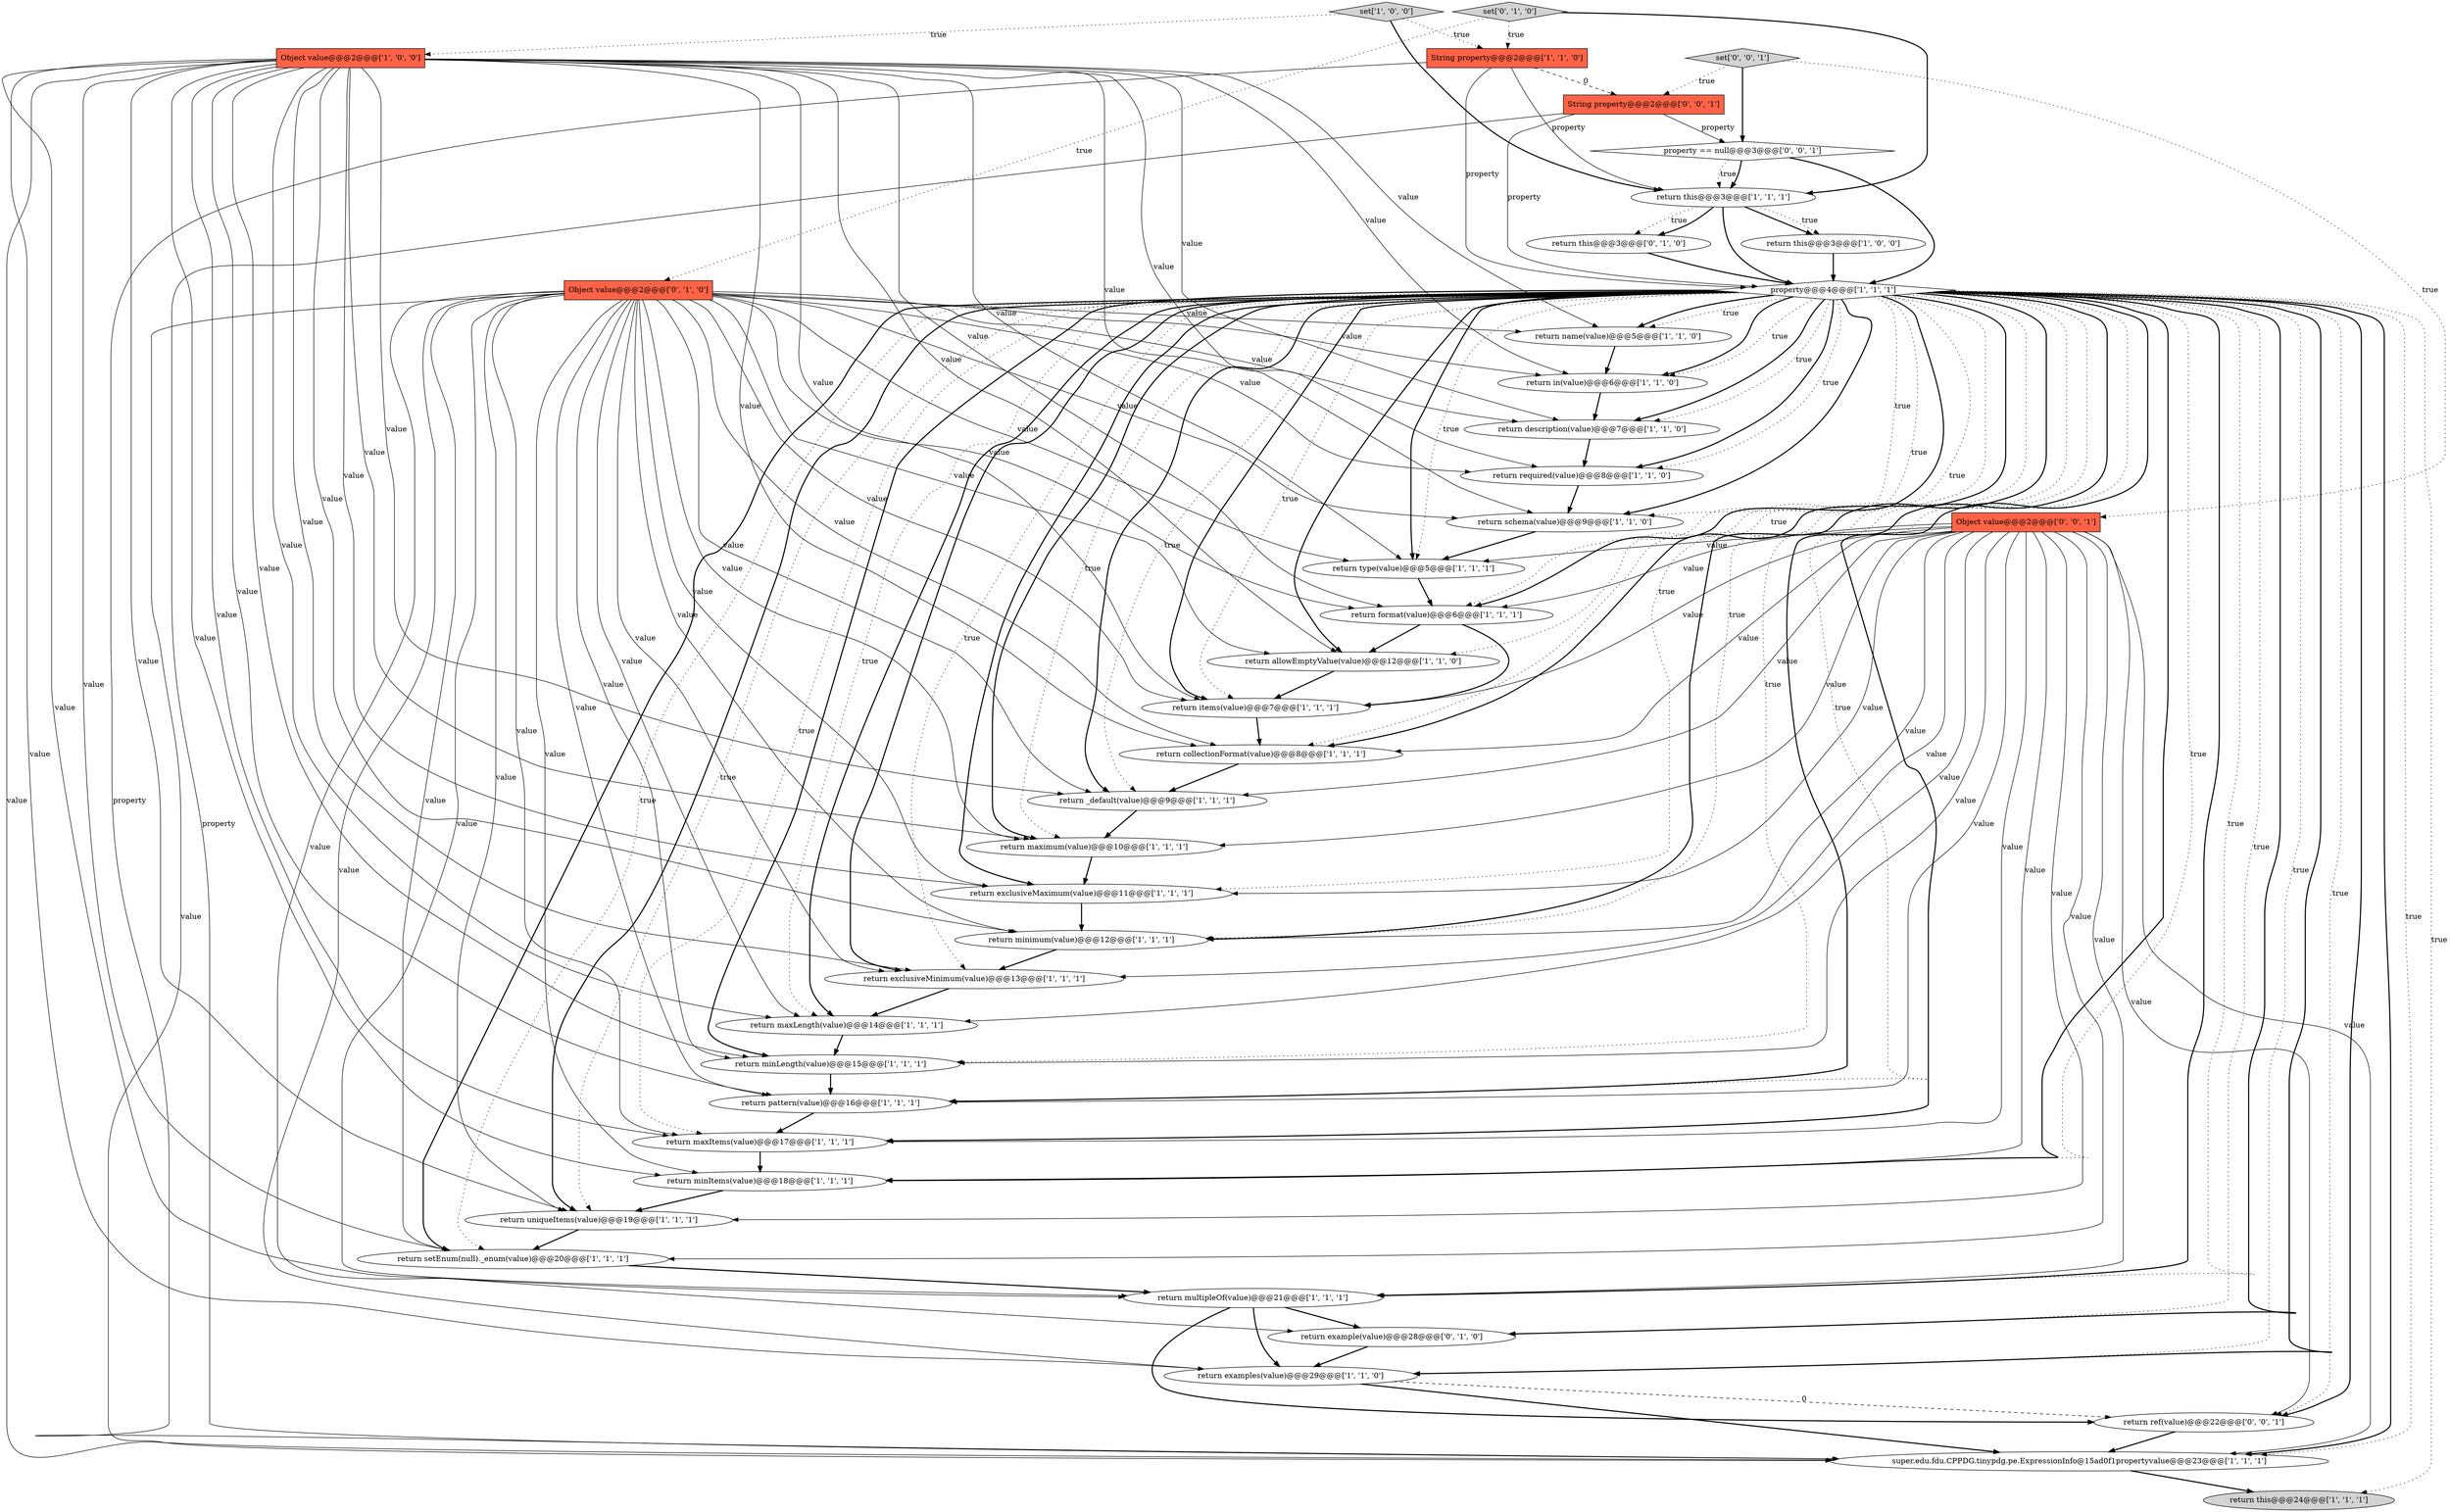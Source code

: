 digraph {
0 [style = filled, label = "Object value@@@2@@@['1', '0', '0']", fillcolor = tomato, shape = box image = "AAA0AAABBB1BBB"];
13 [style = filled, label = "String property@@@2@@@['1', '1', '0']", fillcolor = tomato, shape = box image = "AAA0AAABBB1BBB"];
16 [style = filled, label = "return items(value)@@@7@@@['1', '1', '1']", fillcolor = white, shape = ellipse image = "AAA0AAABBB1BBB"];
18 [style = filled, label = "return minimum(value)@@@12@@@['1', '1', '1']", fillcolor = white, shape = ellipse image = "AAA0AAABBB1BBB"];
39 [style = filled, label = "property == null@@@3@@@['0', '0', '1']", fillcolor = white, shape = diamond image = "AAA0AAABBB3BBB"];
25 [style = filled, label = "return allowEmptyValue(value)@@@12@@@['1', '1', '0']", fillcolor = white, shape = ellipse image = "AAA0AAABBB1BBB"];
22 [style = filled, label = "return minLength(value)@@@15@@@['1', '1', '1']", fillcolor = white, shape = ellipse image = "AAA0AAABBB1BBB"];
7 [style = filled, label = "return exclusiveMaximum(value)@@@11@@@['1', '1', '1']", fillcolor = white, shape = ellipse image = "AAA0AAABBB1BBB"];
2 [style = filled, label = "return format(value)@@@6@@@['1', '1', '1']", fillcolor = white, shape = ellipse image = "AAA0AAABBB1BBB"];
27 [style = filled, label = "return this@@@24@@@['1', '1', '1']", fillcolor = lightgray, shape = ellipse image = "AAA0AAABBB1BBB"];
28 [style = filled, label = "property@@@4@@@['1', '1', '1']", fillcolor = white, shape = diamond image = "AAA0AAABBB1BBB"];
35 [style = filled, label = "return example(value)@@@28@@@['0', '1', '0']", fillcolor = white, shape = ellipse image = "AAA1AAABBB2BBB"];
40 [style = filled, label = "String property@@@2@@@['0', '0', '1']", fillcolor = tomato, shape = box image = "AAA0AAABBB3BBB"];
32 [style = filled, label = "Object value@@@2@@@['0', '1', '0']", fillcolor = tomato, shape = box image = "AAA0AAABBB2BBB"];
37 [style = filled, label = "set['0', '0', '1']", fillcolor = lightgray, shape = diamond image = "AAA0AAABBB3BBB"];
10 [style = filled, label = "return collectionFormat(value)@@@8@@@['1', '1', '1']", fillcolor = white, shape = ellipse image = "AAA0AAABBB1BBB"];
1 [style = filled, label = "return this@@@3@@@['1', '0', '0']", fillcolor = white, shape = ellipse image = "AAA0AAABBB1BBB"];
30 [style = filled, label = "return type(value)@@@5@@@['1', '1', '1']", fillcolor = white, shape = ellipse image = "AAA0AAABBB1BBB"];
15 [style = filled, label = "return description(value)@@@7@@@['1', '1', '0']", fillcolor = white, shape = ellipse image = "AAA0AAABBB1BBB"];
20 [style = filled, label = "return uniqueItems(value)@@@19@@@['1', '1', '1']", fillcolor = white, shape = ellipse image = "AAA0AAABBB1BBB"];
9 [style = filled, label = "return maximum(value)@@@10@@@['1', '1', '1']", fillcolor = white, shape = ellipse image = "AAA0AAABBB1BBB"];
19 [style = filled, label = "return pattern(value)@@@16@@@['1', '1', '1']", fillcolor = white, shape = ellipse image = "AAA0AAABBB1BBB"];
24 [style = filled, label = "return maxLength(value)@@@14@@@['1', '1', '1']", fillcolor = white, shape = ellipse image = "AAA0AAABBB1BBB"];
26 [style = filled, label = "super.edu.fdu.CPPDG.tinypdg.pe.ExpressionInfo@15ad0f1propertyvalue@@@23@@@['1', '1', '1']", fillcolor = white, shape = ellipse image = "AAA0AAABBB1BBB"];
14 [style = filled, label = "return required(value)@@@8@@@['1', '1', '0']", fillcolor = white, shape = ellipse image = "AAA0AAABBB1BBB"];
31 [style = filled, label = "return name(value)@@@5@@@['1', '1', '0']", fillcolor = white, shape = ellipse image = "AAA0AAABBB1BBB"];
5 [style = filled, label = "return maxItems(value)@@@17@@@['1', '1', '1']", fillcolor = white, shape = ellipse image = "AAA0AAABBB1BBB"];
3 [style = filled, label = "return multipleOf(value)@@@21@@@['1', '1', '1']", fillcolor = white, shape = ellipse image = "AAA0AAABBB1BBB"];
29 [style = filled, label = "return in(value)@@@6@@@['1', '1', '0']", fillcolor = white, shape = ellipse image = "AAA0AAABBB1BBB"];
21 [style = filled, label = "return setEnum(null)._enum(value)@@@20@@@['1', '1', '1']", fillcolor = white, shape = ellipse image = "AAA0AAABBB1BBB"];
34 [style = filled, label = "return this@@@3@@@['0', '1', '0']", fillcolor = white, shape = ellipse image = "AAA0AAABBB2BBB"];
17 [style = filled, label = "return schema(value)@@@9@@@['1', '1', '0']", fillcolor = white, shape = ellipse image = "AAA0AAABBB1BBB"];
12 [style = filled, label = "set['1', '0', '0']", fillcolor = lightgray, shape = diamond image = "AAA0AAABBB1BBB"];
23 [style = filled, label = "return _default(value)@@@9@@@['1', '1', '1']", fillcolor = white, shape = ellipse image = "AAA0AAABBB1BBB"];
36 [style = filled, label = "return ref(value)@@@22@@@['0', '0', '1']", fillcolor = white, shape = ellipse image = "AAA0AAABBB3BBB"];
8 [style = filled, label = "return this@@@3@@@['1', '1', '1']", fillcolor = white, shape = ellipse image = "AAA0AAABBB1BBB"];
6 [style = filled, label = "return examples(value)@@@29@@@['1', '1', '0']", fillcolor = white, shape = ellipse image = "AAA0AAABBB1BBB"];
33 [style = filled, label = "set['0', '1', '0']", fillcolor = lightgray, shape = diamond image = "AAA0AAABBB2BBB"];
11 [style = filled, label = "return minItems(value)@@@18@@@['1', '1', '1']", fillcolor = white, shape = ellipse image = "AAA0AAABBB1BBB"];
38 [style = filled, label = "Object value@@@2@@@['0', '0', '1']", fillcolor = tomato, shape = box image = "AAA0AAABBB3BBB"];
4 [style = filled, label = "return exclusiveMinimum(value)@@@13@@@['1', '1', '1']", fillcolor = white, shape = ellipse image = "AAA0AAABBB1BBB"];
28->21 [style = bold, label=""];
28->3 [style = bold, label=""];
23->9 [style = bold, label=""];
21->3 [style = bold, label=""];
28->17 [style = dotted, label="true"];
28->16 [style = bold, label=""];
32->19 [style = solid, label="value"];
10->23 [style = bold, label=""];
38->5 [style = solid, label="value"];
28->6 [style = dotted, label="true"];
0->14 [style = solid, label="value"];
28->31 [style = dotted, label="true"];
33->32 [style = dotted, label="true"];
0->23 [style = solid, label="value"];
0->21 [style = solid, label="value"];
28->26 [style = bold, label=""];
0->16 [style = solid, label="value"];
38->4 [style = solid, label="value"];
3->6 [style = bold, label=""];
28->22 [style = bold, label=""];
4->24 [style = bold, label=""];
28->6 [style = bold, label=""];
25->16 [style = bold, label=""];
3->35 [style = bold, label=""];
0->3 [style = solid, label="value"];
32->2 [style = solid, label="value"];
28->3 [style = dotted, label="true"];
32->20 [style = solid, label="value"];
28->18 [style = bold, label=""];
28->36 [style = dotted, label="true"];
32->14 [style = solid, label="value"];
28->11 [style = bold, label=""];
31->29 [style = bold, label=""];
0->29 [style = solid, label="value"];
28->24 [style = dotted, label="true"];
28->29 [style = bold, label=""];
33->13 [style = dotted, label="true"];
28->30 [style = bold, label=""];
35->6 [style = bold, label=""];
14->17 [style = bold, label=""];
40->39 [style = solid, label="property"];
11->20 [style = bold, label=""];
0->30 [style = solid, label="value"];
32->31 [style = solid, label="value"];
38->21 [style = solid, label="value"];
28->26 [style = dotted, label="true"];
38->30 [style = solid, label="value"];
19->5 [style = bold, label=""];
32->9 [style = solid, label="value"];
34->28 [style = bold, label=""];
0->20 [style = solid, label="value"];
8->34 [style = dotted, label="true"];
28->35 [style = dotted, label="true"];
28->19 [style = bold, label=""];
0->5 [style = solid, label="value"];
9->7 [style = bold, label=""];
32->16 [style = solid, label="value"];
32->15 [style = solid, label="value"];
28->10 [style = dotted, label="true"];
28->25 [style = dotted, label="true"];
32->10 [style = solid, label="value"];
38->18 [style = solid, label="value"];
32->11 [style = solid, label="value"];
2->16 [style = bold, label=""];
28->10 [style = bold, label=""];
0->15 [style = solid, label="value"];
38->36 [style = solid, label="value"];
28->14 [style = bold, label=""];
28->21 [style = dotted, label="true"];
28->29 [style = dotted, label="true"];
0->22 [style = solid, label="value"];
32->29 [style = solid, label="value"];
38->11 [style = solid, label="value"];
0->25 [style = solid, label="value"];
28->17 [style = bold, label=""];
28->9 [style = bold, label=""];
38->23 [style = solid, label="value"];
32->22 [style = solid, label="value"];
33->8 [style = bold, label=""];
22->19 [style = bold, label=""];
0->10 [style = solid, label="value"];
32->24 [style = solid, label="value"];
0->11 [style = solid, label="value"];
32->30 [style = solid, label="value"];
32->18 [style = solid, label="value"];
37->40 [style = dotted, label="true"];
32->21 [style = solid, label="value"];
39->8 [style = dotted, label="true"];
32->35 [style = solid, label="value"];
32->6 [style = solid, label="value"];
28->20 [style = bold, label=""];
6->26 [style = bold, label=""];
7->18 [style = bold, label=""];
1->28 [style = bold, label=""];
12->0 [style = dotted, label="true"];
28->23 [style = bold, label=""];
13->28 [style = solid, label="property"];
28->27 [style = dotted, label="true"];
0->4 [style = solid, label="value"];
28->15 [style = bold, label=""];
16->10 [style = bold, label=""];
13->26 [style = solid, label="property"];
28->4 [style = bold, label=""];
8->1 [style = bold, label=""];
28->2 [style = dotted, label="true"];
0->26 [style = solid, label="value"];
37->38 [style = dotted, label="true"];
0->24 [style = solid, label="value"];
38->7 [style = solid, label="value"];
28->19 [style = dotted, label="true"];
39->8 [style = bold, label=""];
15->14 [style = bold, label=""];
28->4 [style = dotted, label="true"];
28->11 [style = dotted, label="true"];
6->36 [style = dashed, label="0"];
28->5 [style = bold, label=""];
0->2 [style = solid, label="value"];
13->8 [style = solid, label="property"];
3->36 [style = bold, label=""];
38->9 [style = solid, label="value"];
28->23 [style = dotted, label="true"];
28->14 [style = dotted, label="true"];
0->19 [style = solid, label="value"];
38->20 [style = solid, label="value"];
32->25 [style = solid, label="value"];
38->16 [style = solid, label="value"];
17->30 [style = bold, label=""];
8->1 [style = dotted, label="true"];
12->8 [style = bold, label=""];
32->5 [style = solid, label="value"];
28->2 [style = bold, label=""];
28->31 [style = bold, label=""];
28->7 [style = bold, label=""];
0->18 [style = solid, label="value"];
32->3 [style = solid, label="value"];
0->31 [style = solid, label="value"];
28->35 [style = bold, label=""];
39->28 [style = bold, label=""];
38->24 [style = solid, label="value"];
38->19 [style = solid, label="value"];
40->26 [style = solid, label="property"];
28->7 [style = dotted, label="true"];
38->3 [style = solid, label="value"];
12->13 [style = dotted, label="true"];
30->2 [style = bold, label=""];
26->27 [style = bold, label=""];
2->25 [style = bold, label=""];
28->30 [style = dotted, label="true"];
38->26 [style = solid, label="value"];
38->10 [style = solid, label="value"];
24->22 [style = bold, label=""];
8->34 [style = bold, label=""];
0->7 [style = solid, label="value"];
28->5 [style = dotted, label="true"];
32->4 [style = solid, label="value"];
20->21 [style = bold, label=""];
38->22 [style = solid, label="value"];
28->20 [style = dotted, label="true"];
28->24 [style = bold, label=""];
37->39 [style = bold, label=""];
32->17 [style = solid, label="value"];
28->16 [style = dotted, label="true"];
28->36 [style = bold, label=""];
5->11 [style = bold, label=""];
32->7 [style = solid, label="value"];
32->26 [style = solid, label="value"];
40->28 [style = solid, label="property"];
8->28 [style = bold, label=""];
36->26 [style = bold, label=""];
32->23 [style = solid, label="value"];
29->15 [style = bold, label=""];
28->15 [style = dotted, label="true"];
0->17 [style = solid, label="value"];
0->9 [style = solid, label="value"];
13->40 [style = dashed, label="0"];
0->6 [style = solid, label="value"];
28->22 [style = dotted, label="true"];
28->18 [style = dotted, label="true"];
28->9 [style = dotted, label="true"];
28->25 [style = bold, label=""];
18->4 [style = bold, label=""];
38->2 [style = solid, label="value"];
}
